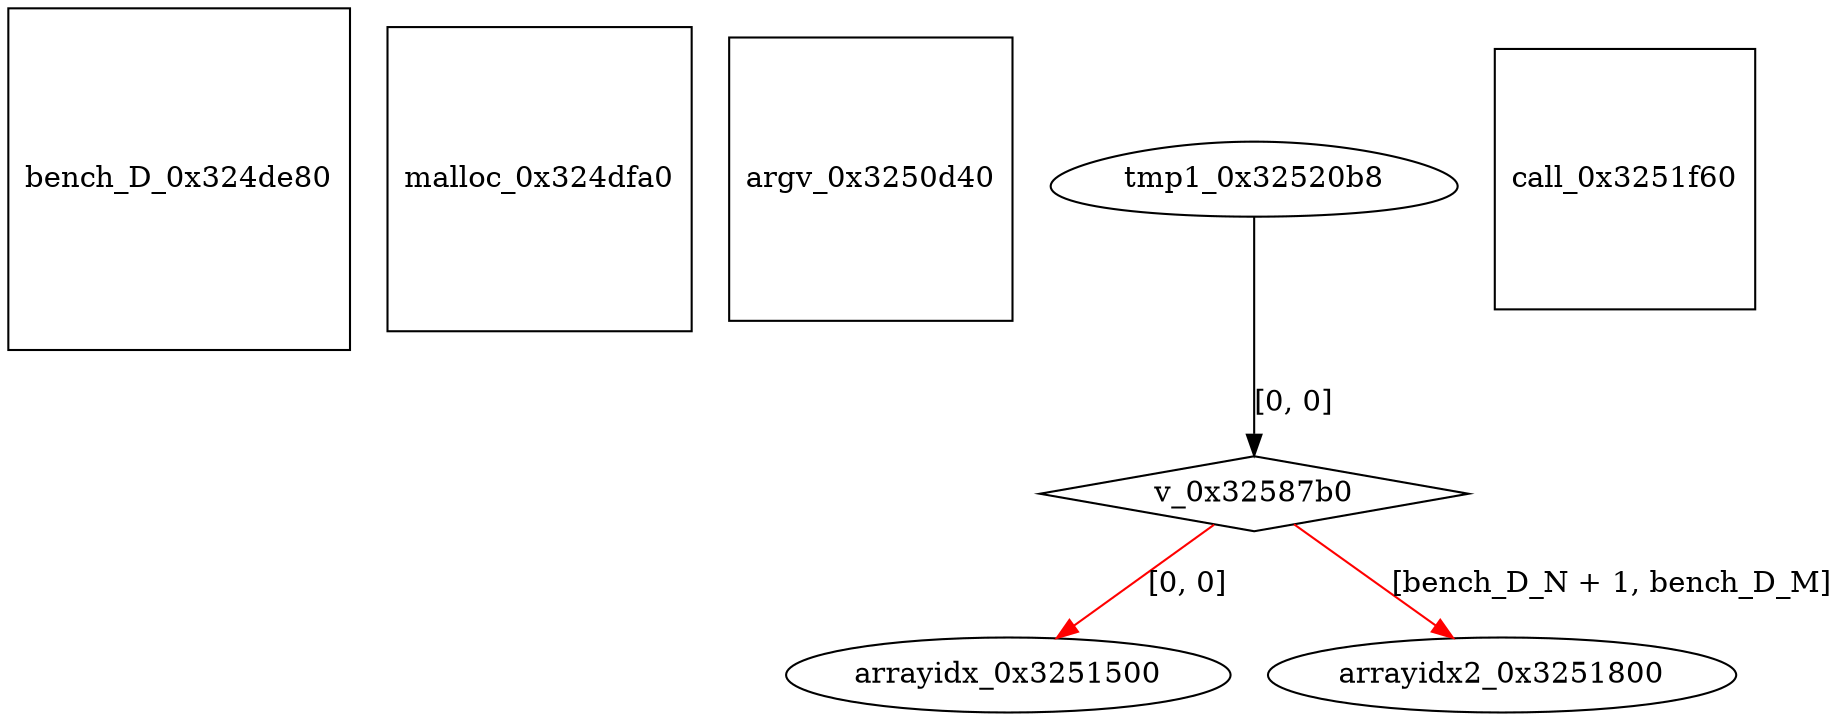 digraph grafico {
"bench_D_0x324de80" [shape=square];
"malloc_0x324dfa0" [shape=square];
"argv_0x3250d40" [shape=square];
"arrayidx_0x3251500" [shape=ellipse];
"v_0x32587b0" -> "arrayidx_0x3251500" [label="[0, 0]",color=red];
"arrayidx2_0x3251800" [shape=ellipse];
"v_0x32587b0" -> "arrayidx2_0x3251800" [label="[bench_D_N + 1, bench_D_M]",color=red];
"call_0x3251f60" [shape=square];
"tmp1_0x32520b8" [shape=egg];
"v_0x32587b0" [shape=diamond];
"tmp1_0x32520b8" -> "v_0x32587b0" [label="[0, 0]"];
}